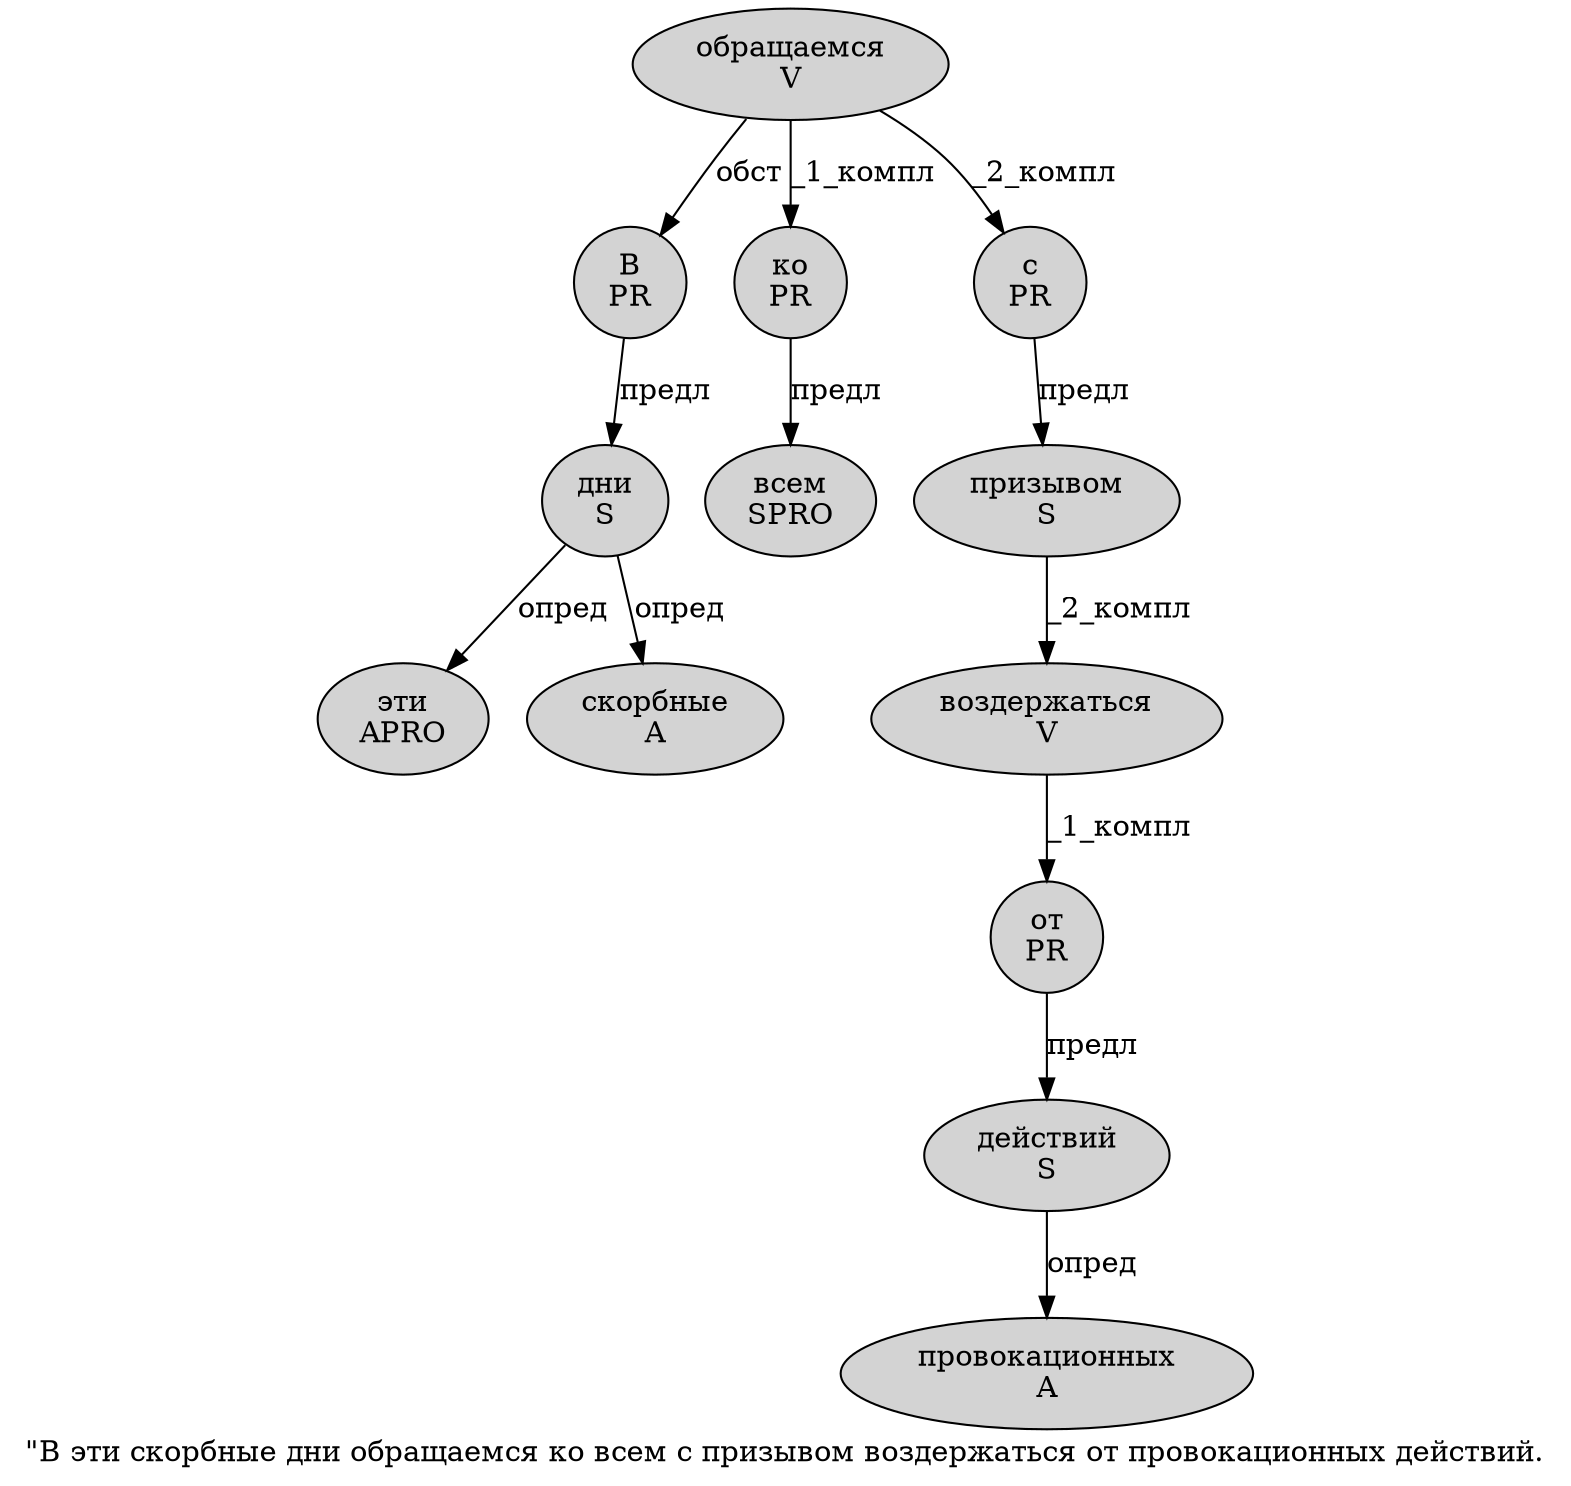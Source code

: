 digraph SENTENCE_362 {
	graph [label="\"В эти скорбные дни обращаемся ко всем с призывом воздержаться от провокационных действий."]
	node [style=filled]
		1 [label="В
PR" color="" fillcolor=lightgray penwidth=1 shape=ellipse]
		2 [label="эти
APRO" color="" fillcolor=lightgray penwidth=1 shape=ellipse]
		3 [label="скорбные
A" color="" fillcolor=lightgray penwidth=1 shape=ellipse]
		4 [label="дни
S" color="" fillcolor=lightgray penwidth=1 shape=ellipse]
		5 [label="обращаемся
V" color="" fillcolor=lightgray penwidth=1 shape=ellipse]
		6 [label="ко
PR" color="" fillcolor=lightgray penwidth=1 shape=ellipse]
		7 [label="всем
SPRO" color="" fillcolor=lightgray penwidth=1 shape=ellipse]
		8 [label="с
PR" color="" fillcolor=lightgray penwidth=1 shape=ellipse]
		9 [label="призывом
S" color="" fillcolor=lightgray penwidth=1 shape=ellipse]
		10 [label="воздержаться
V" color="" fillcolor=lightgray penwidth=1 shape=ellipse]
		11 [label="от
PR" color="" fillcolor=lightgray penwidth=1 shape=ellipse]
		12 [label="провокационных
A" color="" fillcolor=lightgray penwidth=1 shape=ellipse]
		13 [label="действий
S" color="" fillcolor=lightgray penwidth=1 shape=ellipse]
			11 -> 13 [label="предл"]
			10 -> 11 [label="_1_компл"]
			6 -> 7 [label="предл"]
			8 -> 9 [label="предл"]
			5 -> 1 [label="обст"]
			5 -> 6 [label="_1_компл"]
			5 -> 8 [label="_2_компл"]
			9 -> 10 [label="_2_компл"]
			13 -> 12 [label="опред"]
			1 -> 4 [label="предл"]
			4 -> 2 [label="опред"]
			4 -> 3 [label="опред"]
}